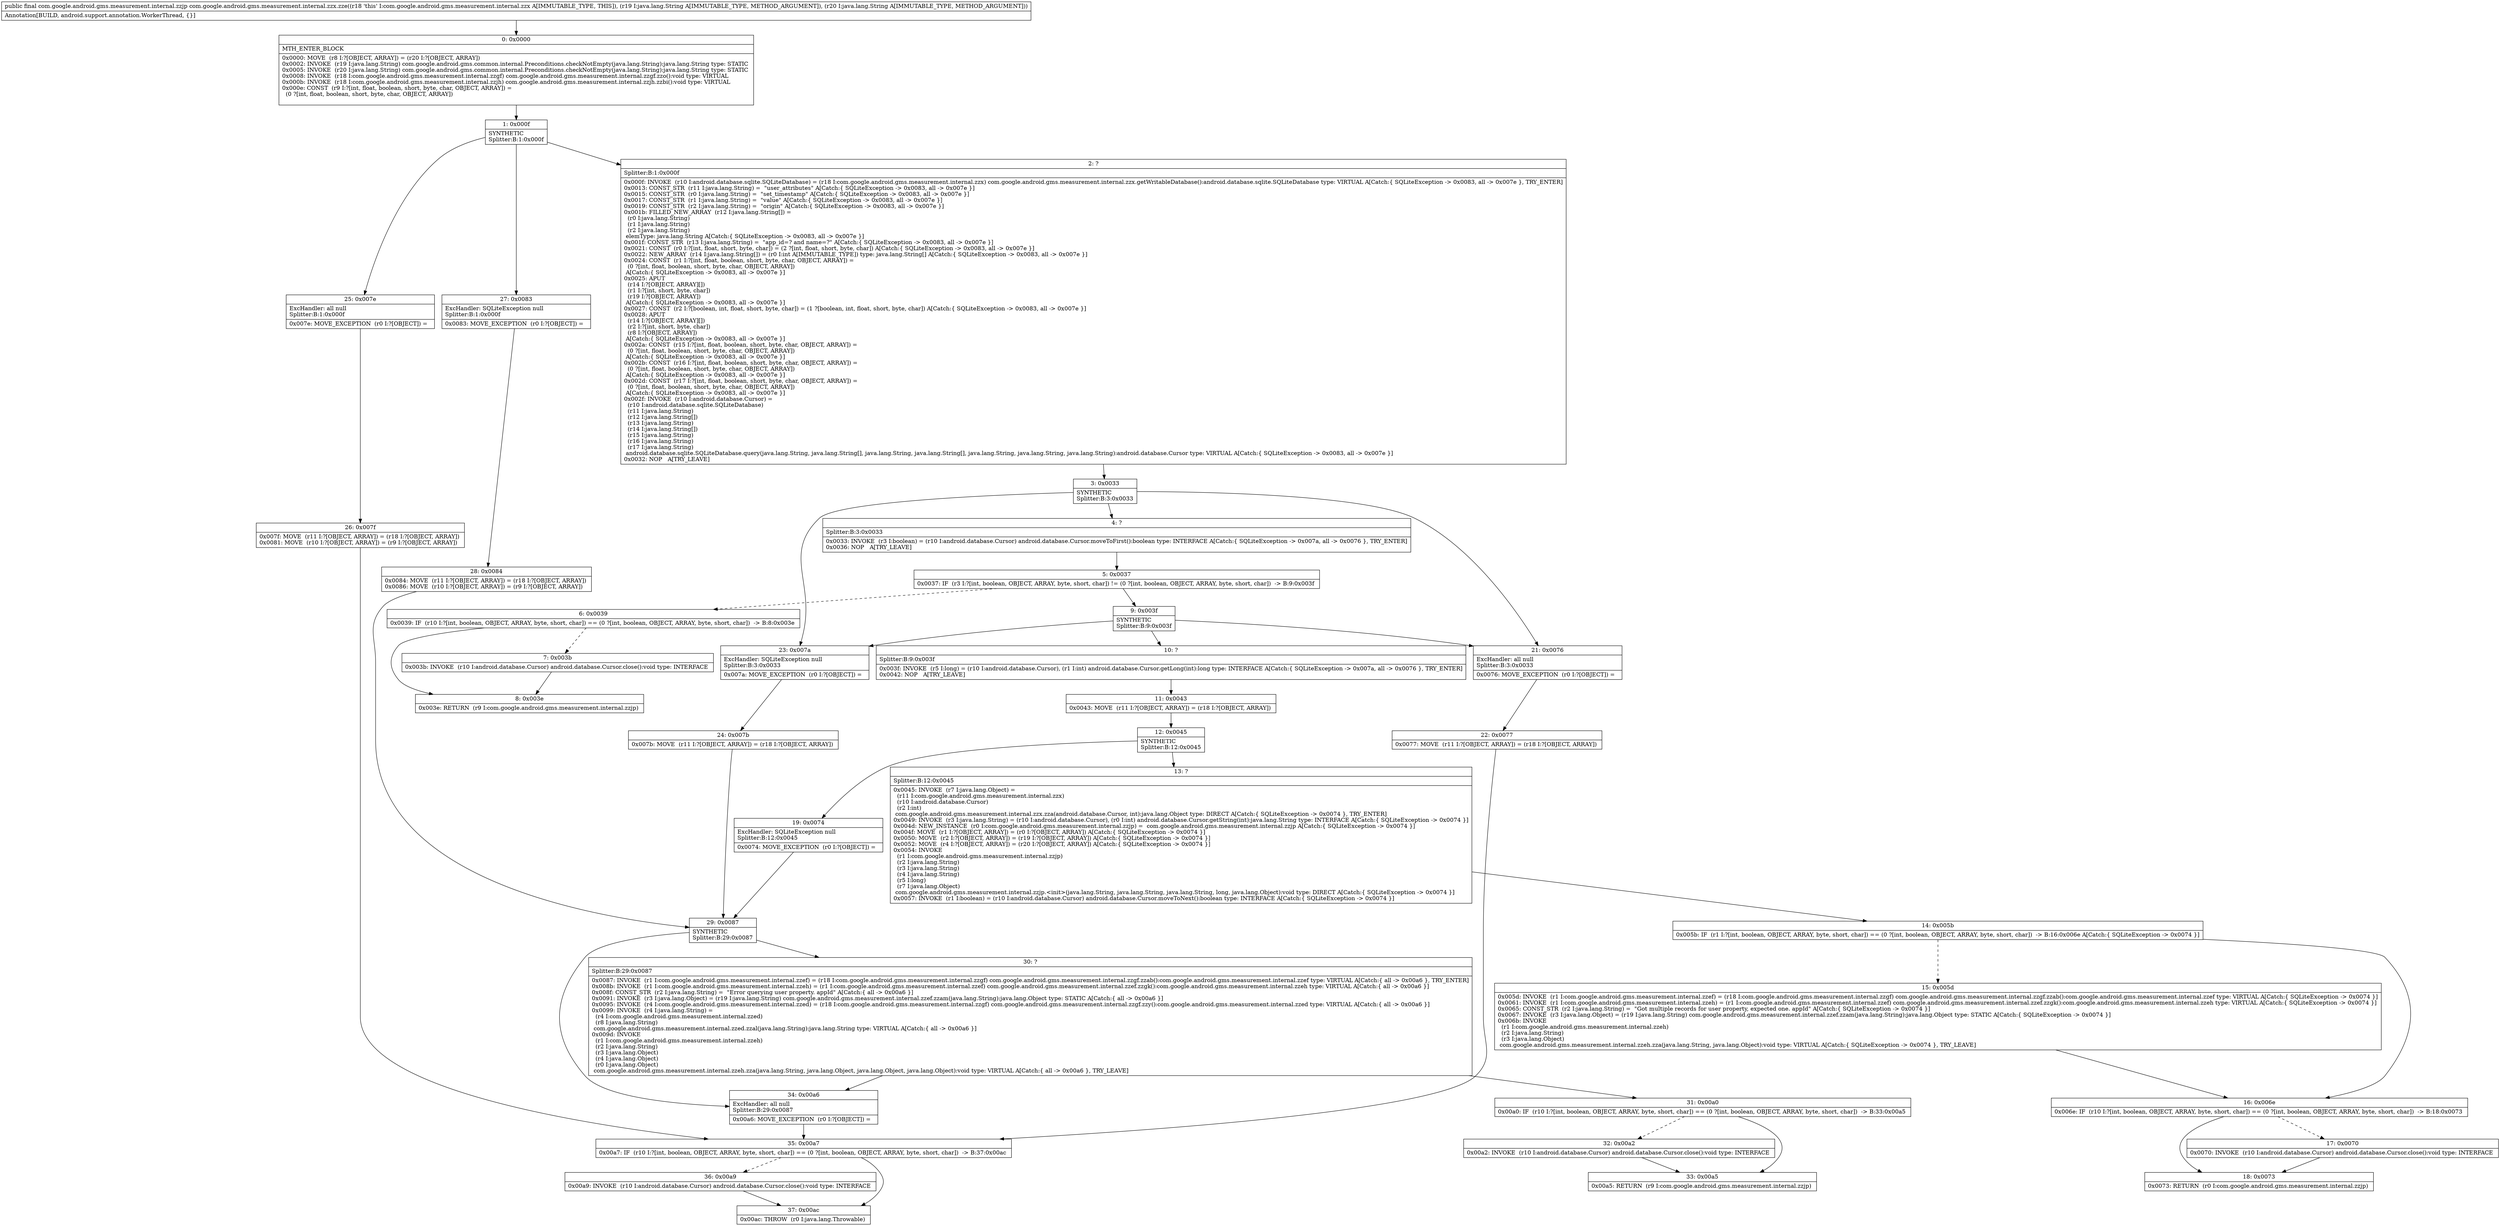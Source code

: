 digraph "CFG forcom.google.android.gms.measurement.internal.zzx.zze(Ljava\/lang\/String;Ljava\/lang\/String;)Lcom\/google\/android\/gms\/measurement\/internal\/zzjp;" {
Node_0 [shape=record,label="{0\:\ 0x0000|MTH_ENTER_BLOCK\l|0x0000: MOVE  (r8 I:?[OBJECT, ARRAY]) = (r20 I:?[OBJECT, ARRAY]) \l0x0002: INVOKE  (r19 I:java.lang.String) com.google.android.gms.common.internal.Preconditions.checkNotEmpty(java.lang.String):java.lang.String type: STATIC \l0x0005: INVOKE  (r20 I:java.lang.String) com.google.android.gms.common.internal.Preconditions.checkNotEmpty(java.lang.String):java.lang.String type: STATIC \l0x0008: INVOKE  (r18 I:com.google.android.gms.measurement.internal.zzgf) com.google.android.gms.measurement.internal.zzgf.zzo():void type: VIRTUAL \l0x000b: INVOKE  (r18 I:com.google.android.gms.measurement.internal.zzjh) com.google.android.gms.measurement.internal.zzjh.zzbi():void type: VIRTUAL \l0x000e: CONST  (r9 I:?[int, float, boolean, short, byte, char, OBJECT, ARRAY]) = \l  (0 ?[int, float, boolean, short, byte, char, OBJECT, ARRAY])\l \l}"];
Node_1 [shape=record,label="{1\:\ 0x000f|SYNTHETIC\lSplitter:B:1:0x000f\l}"];
Node_2 [shape=record,label="{2\:\ ?|Splitter:B:1:0x000f\l|0x000f: INVOKE  (r10 I:android.database.sqlite.SQLiteDatabase) = (r18 I:com.google.android.gms.measurement.internal.zzx) com.google.android.gms.measurement.internal.zzx.getWritableDatabase():android.database.sqlite.SQLiteDatabase type: VIRTUAL A[Catch:\{ SQLiteException \-\> 0x0083, all \-\> 0x007e \}, TRY_ENTER]\l0x0013: CONST_STR  (r11 I:java.lang.String) =  \"user_attributes\" A[Catch:\{ SQLiteException \-\> 0x0083, all \-\> 0x007e \}]\l0x0015: CONST_STR  (r0 I:java.lang.String) =  \"set_timestamp\" A[Catch:\{ SQLiteException \-\> 0x0083, all \-\> 0x007e \}]\l0x0017: CONST_STR  (r1 I:java.lang.String) =  \"value\" A[Catch:\{ SQLiteException \-\> 0x0083, all \-\> 0x007e \}]\l0x0019: CONST_STR  (r2 I:java.lang.String) =  \"origin\" A[Catch:\{ SQLiteException \-\> 0x0083, all \-\> 0x007e \}]\l0x001b: FILLED_NEW_ARRAY  (r12 I:java.lang.String[]) = \l  (r0 I:java.lang.String)\l  (r1 I:java.lang.String)\l  (r2 I:java.lang.String)\l elemType: java.lang.String A[Catch:\{ SQLiteException \-\> 0x0083, all \-\> 0x007e \}]\l0x001f: CONST_STR  (r13 I:java.lang.String) =  \"app_id=? and name=?\" A[Catch:\{ SQLiteException \-\> 0x0083, all \-\> 0x007e \}]\l0x0021: CONST  (r0 I:?[int, float, short, byte, char]) = (2 ?[int, float, short, byte, char]) A[Catch:\{ SQLiteException \-\> 0x0083, all \-\> 0x007e \}]\l0x0022: NEW_ARRAY  (r14 I:java.lang.String[]) = (r0 I:int A[IMMUTABLE_TYPE]) type: java.lang.String[] A[Catch:\{ SQLiteException \-\> 0x0083, all \-\> 0x007e \}]\l0x0024: CONST  (r1 I:?[int, float, boolean, short, byte, char, OBJECT, ARRAY]) = \l  (0 ?[int, float, boolean, short, byte, char, OBJECT, ARRAY])\l A[Catch:\{ SQLiteException \-\> 0x0083, all \-\> 0x007e \}]\l0x0025: APUT  \l  (r14 I:?[OBJECT, ARRAY][])\l  (r1 I:?[int, short, byte, char])\l  (r19 I:?[OBJECT, ARRAY])\l A[Catch:\{ SQLiteException \-\> 0x0083, all \-\> 0x007e \}]\l0x0027: CONST  (r2 I:?[boolean, int, float, short, byte, char]) = (1 ?[boolean, int, float, short, byte, char]) A[Catch:\{ SQLiteException \-\> 0x0083, all \-\> 0x007e \}]\l0x0028: APUT  \l  (r14 I:?[OBJECT, ARRAY][])\l  (r2 I:?[int, short, byte, char])\l  (r8 I:?[OBJECT, ARRAY])\l A[Catch:\{ SQLiteException \-\> 0x0083, all \-\> 0x007e \}]\l0x002a: CONST  (r15 I:?[int, float, boolean, short, byte, char, OBJECT, ARRAY]) = \l  (0 ?[int, float, boolean, short, byte, char, OBJECT, ARRAY])\l A[Catch:\{ SQLiteException \-\> 0x0083, all \-\> 0x007e \}]\l0x002b: CONST  (r16 I:?[int, float, boolean, short, byte, char, OBJECT, ARRAY]) = \l  (0 ?[int, float, boolean, short, byte, char, OBJECT, ARRAY])\l A[Catch:\{ SQLiteException \-\> 0x0083, all \-\> 0x007e \}]\l0x002d: CONST  (r17 I:?[int, float, boolean, short, byte, char, OBJECT, ARRAY]) = \l  (0 ?[int, float, boolean, short, byte, char, OBJECT, ARRAY])\l A[Catch:\{ SQLiteException \-\> 0x0083, all \-\> 0x007e \}]\l0x002f: INVOKE  (r10 I:android.database.Cursor) = \l  (r10 I:android.database.sqlite.SQLiteDatabase)\l  (r11 I:java.lang.String)\l  (r12 I:java.lang.String[])\l  (r13 I:java.lang.String)\l  (r14 I:java.lang.String[])\l  (r15 I:java.lang.String)\l  (r16 I:java.lang.String)\l  (r17 I:java.lang.String)\l android.database.sqlite.SQLiteDatabase.query(java.lang.String, java.lang.String[], java.lang.String, java.lang.String[], java.lang.String, java.lang.String, java.lang.String):android.database.Cursor type: VIRTUAL A[Catch:\{ SQLiteException \-\> 0x0083, all \-\> 0x007e \}]\l0x0032: NOP   A[TRY_LEAVE]\l}"];
Node_3 [shape=record,label="{3\:\ 0x0033|SYNTHETIC\lSplitter:B:3:0x0033\l}"];
Node_4 [shape=record,label="{4\:\ ?|Splitter:B:3:0x0033\l|0x0033: INVOKE  (r3 I:boolean) = (r10 I:android.database.Cursor) android.database.Cursor.moveToFirst():boolean type: INTERFACE A[Catch:\{ SQLiteException \-\> 0x007a, all \-\> 0x0076 \}, TRY_ENTER]\l0x0036: NOP   A[TRY_LEAVE]\l}"];
Node_5 [shape=record,label="{5\:\ 0x0037|0x0037: IF  (r3 I:?[int, boolean, OBJECT, ARRAY, byte, short, char]) != (0 ?[int, boolean, OBJECT, ARRAY, byte, short, char])  \-\> B:9:0x003f \l}"];
Node_6 [shape=record,label="{6\:\ 0x0039|0x0039: IF  (r10 I:?[int, boolean, OBJECT, ARRAY, byte, short, char]) == (0 ?[int, boolean, OBJECT, ARRAY, byte, short, char])  \-\> B:8:0x003e \l}"];
Node_7 [shape=record,label="{7\:\ 0x003b|0x003b: INVOKE  (r10 I:android.database.Cursor) android.database.Cursor.close():void type: INTERFACE \l}"];
Node_8 [shape=record,label="{8\:\ 0x003e|0x003e: RETURN  (r9 I:com.google.android.gms.measurement.internal.zzjp) \l}"];
Node_9 [shape=record,label="{9\:\ 0x003f|SYNTHETIC\lSplitter:B:9:0x003f\l}"];
Node_10 [shape=record,label="{10\:\ ?|Splitter:B:9:0x003f\l|0x003f: INVOKE  (r5 I:long) = (r10 I:android.database.Cursor), (r1 I:int) android.database.Cursor.getLong(int):long type: INTERFACE A[Catch:\{ SQLiteException \-\> 0x007a, all \-\> 0x0076 \}, TRY_ENTER]\l0x0042: NOP   A[TRY_LEAVE]\l}"];
Node_11 [shape=record,label="{11\:\ 0x0043|0x0043: MOVE  (r11 I:?[OBJECT, ARRAY]) = (r18 I:?[OBJECT, ARRAY]) \l}"];
Node_12 [shape=record,label="{12\:\ 0x0045|SYNTHETIC\lSplitter:B:12:0x0045\l}"];
Node_13 [shape=record,label="{13\:\ ?|Splitter:B:12:0x0045\l|0x0045: INVOKE  (r7 I:java.lang.Object) = \l  (r11 I:com.google.android.gms.measurement.internal.zzx)\l  (r10 I:android.database.Cursor)\l  (r2 I:int)\l com.google.android.gms.measurement.internal.zzx.zza(android.database.Cursor, int):java.lang.Object type: DIRECT A[Catch:\{ SQLiteException \-\> 0x0074 \}, TRY_ENTER]\l0x0049: INVOKE  (r3 I:java.lang.String) = (r10 I:android.database.Cursor), (r0 I:int) android.database.Cursor.getString(int):java.lang.String type: INTERFACE A[Catch:\{ SQLiteException \-\> 0x0074 \}]\l0x004d: NEW_INSTANCE  (r0 I:com.google.android.gms.measurement.internal.zzjp) =  com.google.android.gms.measurement.internal.zzjp A[Catch:\{ SQLiteException \-\> 0x0074 \}]\l0x004f: MOVE  (r1 I:?[OBJECT, ARRAY]) = (r0 I:?[OBJECT, ARRAY]) A[Catch:\{ SQLiteException \-\> 0x0074 \}]\l0x0050: MOVE  (r2 I:?[OBJECT, ARRAY]) = (r19 I:?[OBJECT, ARRAY]) A[Catch:\{ SQLiteException \-\> 0x0074 \}]\l0x0052: MOVE  (r4 I:?[OBJECT, ARRAY]) = (r20 I:?[OBJECT, ARRAY]) A[Catch:\{ SQLiteException \-\> 0x0074 \}]\l0x0054: INVOKE  \l  (r1 I:com.google.android.gms.measurement.internal.zzjp)\l  (r2 I:java.lang.String)\l  (r3 I:java.lang.String)\l  (r4 I:java.lang.String)\l  (r5 I:long)\l  (r7 I:java.lang.Object)\l com.google.android.gms.measurement.internal.zzjp.\<init\>(java.lang.String, java.lang.String, java.lang.String, long, java.lang.Object):void type: DIRECT A[Catch:\{ SQLiteException \-\> 0x0074 \}]\l0x0057: INVOKE  (r1 I:boolean) = (r10 I:android.database.Cursor) android.database.Cursor.moveToNext():boolean type: INTERFACE A[Catch:\{ SQLiteException \-\> 0x0074 \}]\l}"];
Node_14 [shape=record,label="{14\:\ 0x005b|0x005b: IF  (r1 I:?[int, boolean, OBJECT, ARRAY, byte, short, char]) == (0 ?[int, boolean, OBJECT, ARRAY, byte, short, char])  \-\> B:16:0x006e A[Catch:\{ SQLiteException \-\> 0x0074 \}]\l}"];
Node_15 [shape=record,label="{15\:\ 0x005d|0x005d: INVOKE  (r1 I:com.google.android.gms.measurement.internal.zzef) = (r18 I:com.google.android.gms.measurement.internal.zzgf) com.google.android.gms.measurement.internal.zzgf.zzab():com.google.android.gms.measurement.internal.zzef type: VIRTUAL A[Catch:\{ SQLiteException \-\> 0x0074 \}]\l0x0061: INVOKE  (r1 I:com.google.android.gms.measurement.internal.zzeh) = (r1 I:com.google.android.gms.measurement.internal.zzef) com.google.android.gms.measurement.internal.zzef.zzgk():com.google.android.gms.measurement.internal.zzeh type: VIRTUAL A[Catch:\{ SQLiteException \-\> 0x0074 \}]\l0x0065: CONST_STR  (r2 I:java.lang.String) =  \"Got multiple records for user property, expected one. appId\" A[Catch:\{ SQLiteException \-\> 0x0074 \}]\l0x0067: INVOKE  (r3 I:java.lang.Object) = (r19 I:java.lang.String) com.google.android.gms.measurement.internal.zzef.zzam(java.lang.String):java.lang.Object type: STATIC A[Catch:\{ SQLiteException \-\> 0x0074 \}]\l0x006b: INVOKE  \l  (r1 I:com.google.android.gms.measurement.internal.zzeh)\l  (r2 I:java.lang.String)\l  (r3 I:java.lang.Object)\l com.google.android.gms.measurement.internal.zzeh.zza(java.lang.String, java.lang.Object):void type: VIRTUAL A[Catch:\{ SQLiteException \-\> 0x0074 \}, TRY_LEAVE]\l}"];
Node_16 [shape=record,label="{16\:\ 0x006e|0x006e: IF  (r10 I:?[int, boolean, OBJECT, ARRAY, byte, short, char]) == (0 ?[int, boolean, OBJECT, ARRAY, byte, short, char])  \-\> B:18:0x0073 \l}"];
Node_17 [shape=record,label="{17\:\ 0x0070|0x0070: INVOKE  (r10 I:android.database.Cursor) android.database.Cursor.close():void type: INTERFACE \l}"];
Node_18 [shape=record,label="{18\:\ 0x0073|0x0073: RETURN  (r0 I:com.google.android.gms.measurement.internal.zzjp) \l}"];
Node_19 [shape=record,label="{19\:\ 0x0074|ExcHandler: SQLiteException null\lSplitter:B:12:0x0045\l|0x0074: MOVE_EXCEPTION  (r0 I:?[OBJECT]) =  \l}"];
Node_21 [shape=record,label="{21\:\ 0x0076|ExcHandler: all null\lSplitter:B:3:0x0033\l|0x0076: MOVE_EXCEPTION  (r0 I:?[OBJECT]) =  \l}"];
Node_22 [shape=record,label="{22\:\ 0x0077|0x0077: MOVE  (r11 I:?[OBJECT, ARRAY]) = (r18 I:?[OBJECT, ARRAY]) \l}"];
Node_23 [shape=record,label="{23\:\ 0x007a|ExcHandler: SQLiteException null\lSplitter:B:3:0x0033\l|0x007a: MOVE_EXCEPTION  (r0 I:?[OBJECT]) =  \l}"];
Node_24 [shape=record,label="{24\:\ 0x007b|0x007b: MOVE  (r11 I:?[OBJECT, ARRAY]) = (r18 I:?[OBJECT, ARRAY]) \l}"];
Node_25 [shape=record,label="{25\:\ 0x007e|ExcHandler: all null\lSplitter:B:1:0x000f\l|0x007e: MOVE_EXCEPTION  (r0 I:?[OBJECT]) =  \l}"];
Node_26 [shape=record,label="{26\:\ 0x007f|0x007f: MOVE  (r11 I:?[OBJECT, ARRAY]) = (r18 I:?[OBJECT, ARRAY]) \l0x0081: MOVE  (r10 I:?[OBJECT, ARRAY]) = (r9 I:?[OBJECT, ARRAY]) \l}"];
Node_27 [shape=record,label="{27\:\ 0x0083|ExcHandler: SQLiteException null\lSplitter:B:1:0x000f\l|0x0083: MOVE_EXCEPTION  (r0 I:?[OBJECT]) =  \l}"];
Node_28 [shape=record,label="{28\:\ 0x0084|0x0084: MOVE  (r11 I:?[OBJECT, ARRAY]) = (r18 I:?[OBJECT, ARRAY]) \l0x0086: MOVE  (r10 I:?[OBJECT, ARRAY]) = (r9 I:?[OBJECT, ARRAY]) \l}"];
Node_29 [shape=record,label="{29\:\ 0x0087|SYNTHETIC\lSplitter:B:29:0x0087\l}"];
Node_30 [shape=record,label="{30\:\ ?|Splitter:B:29:0x0087\l|0x0087: INVOKE  (r1 I:com.google.android.gms.measurement.internal.zzef) = (r18 I:com.google.android.gms.measurement.internal.zzgf) com.google.android.gms.measurement.internal.zzgf.zzab():com.google.android.gms.measurement.internal.zzef type: VIRTUAL A[Catch:\{ all \-\> 0x00a6 \}, TRY_ENTER]\l0x008b: INVOKE  (r1 I:com.google.android.gms.measurement.internal.zzeh) = (r1 I:com.google.android.gms.measurement.internal.zzef) com.google.android.gms.measurement.internal.zzef.zzgk():com.google.android.gms.measurement.internal.zzeh type: VIRTUAL A[Catch:\{ all \-\> 0x00a6 \}]\l0x008f: CONST_STR  (r2 I:java.lang.String) =  \"Error querying user property. appId\" A[Catch:\{ all \-\> 0x00a6 \}]\l0x0091: INVOKE  (r3 I:java.lang.Object) = (r19 I:java.lang.String) com.google.android.gms.measurement.internal.zzef.zzam(java.lang.String):java.lang.Object type: STATIC A[Catch:\{ all \-\> 0x00a6 \}]\l0x0095: INVOKE  (r4 I:com.google.android.gms.measurement.internal.zzed) = (r18 I:com.google.android.gms.measurement.internal.zzgf) com.google.android.gms.measurement.internal.zzgf.zzy():com.google.android.gms.measurement.internal.zzed type: VIRTUAL A[Catch:\{ all \-\> 0x00a6 \}]\l0x0099: INVOKE  (r4 I:java.lang.String) = \l  (r4 I:com.google.android.gms.measurement.internal.zzed)\l  (r8 I:java.lang.String)\l com.google.android.gms.measurement.internal.zzed.zzal(java.lang.String):java.lang.String type: VIRTUAL A[Catch:\{ all \-\> 0x00a6 \}]\l0x009d: INVOKE  \l  (r1 I:com.google.android.gms.measurement.internal.zzeh)\l  (r2 I:java.lang.String)\l  (r3 I:java.lang.Object)\l  (r4 I:java.lang.Object)\l  (r0 I:java.lang.Object)\l com.google.android.gms.measurement.internal.zzeh.zza(java.lang.String, java.lang.Object, java.lang.Object, java.lang.Object):void type: VIRTUAL A[Catch:\{ all \-\> 0x00a6 \}, TRY_LEAVE]\l}"];
Node_31 [shape=record,label="{31\:\ 0x00a0|0x00a0: IF  (r10 I:?[int, boolean, OBJECT, ARRAY, byte, short, char]) == (0 ?[int, boolean, OBJECT, ARRAY, byte, short, char])  \-\> B:33:0x00a5 \l}"];
Node_32 [shape=record,label="{32\:\ 0x00a2|0x00a2: INVOKE  (r10 I:android.database.Cursor) android.database.Cursor.close():void type: INTERFACE \l}"];
Node_33 [shape=record,label="{33\:\ 0x00a5|0x00a5: RETURN  (r9 I:com.google.android.gms.measurement.internal.zzjp) \l}"];
Node_34 [shape=record,label="{34\:\ 0x00a6|ExcHandler: all null\lSplitter:B:29:0x0087\l|0x00a6: MOVE_EXCEPTION  (r0 I:?[OBJECT]) =  \l}"];
Node_35 [shape=record,label="{35\:\ 0x00a7|0x00a7: IF  (r10 I:?[int, boolean, OBJECT, ARRAY, byte, short, char]) == (0 ?[int, boolean, OBJECT, ARRAY, byte, short, char])  \-\> B:37:0x00ac \l}"];
Node_36 [shape=record,label="{36\:\ 0x00a9|0x00a9: INVOKE  (r10 I:android.database.Cursor) android.database.Cursor.close():void type: INTERFACE \l}"];
Node_37 [shape=record,label="{37\:\ 0x00ac|0x00ac: THROW  (r0 I:java.lang.Throwable) \l}"];
MethodNode[shape=record,label="{public final com.google.android.gms.measurement.internal.zzjp com.google.android.gms.measurement.internal.zzx.zze((r18 'this' I:com.google.android.gms.measurement.internal.zzx A[IMMUTABLE_TYPE, THIS]), (r19 I:java.lang.String A[IMMUTABLE_TYPE, METHOD_ARGUMENT]), (r20 I:java.lang.String A[IMMUTABLE_TYPE, METHOD_ARGUMENT]))  | Annotation[BUILD, android.support.annotation.WorkerThread, \{\}]\l}"];
MethodNode -> Node_0;
Node_0 -> Node_1;
Node_1 -> Node_2;
Node_1 -> Node_27;
Node_1 -> Node_25;
Node_2 -> Node_3;
Node_3 -> Node_4;
Node_3 -> Node_23;
Node_3 -> Node_21;
Node_4 -> Node_5;
Node_5 -> Node_6[style=dashed];
Node_5 -> Node_9;
Node_6 -> Node_7[style=dashed];
Node_6 -> Node_8;
Node_7 -> Node_8;
Node_9 -> Node_10;
Node_9 -> Node_23;
Node_9 -> Node_21;
Node_10 -> Node_11;
Node_11 -> Node_12;
Node_12 -> Node_13;
Node_12 -> Node_19;
Node_13 -> Node_14;
Node_14 -> Node_15[style=dashed];
Node_14 -> Node_16;
Node_15 -> Node_16;
Node_16 -> Node_17[style=dashed];
Node_16 -> Node_18;
Node_17 -> Node_18;
Node_19 -> Node_29;
Node_21 -> Node_22;
Node_22 -> Node_35;
Node_23 -> Node_24;
Node_24 -> Node_29;
Node_25 -> Node_26;
Node_26 -> Node_35;
Node_27 -> Node_28;
Node_28 -> Node_29;
Node_29 -> Node_30;
Node_29 -> Node_34;
Node_30 -> Node_31;
Node_30 -> Node_34;
Node_31 -> Node_32[style=dashed];
Node_31 -> Node_33;
Node_32 -> Node_33;
Node_34 -> Node_35;
Node_35 -> Node_36[style=dashed];
Node_35 -> Node_37;
Node_36 -> Node_37;
}

